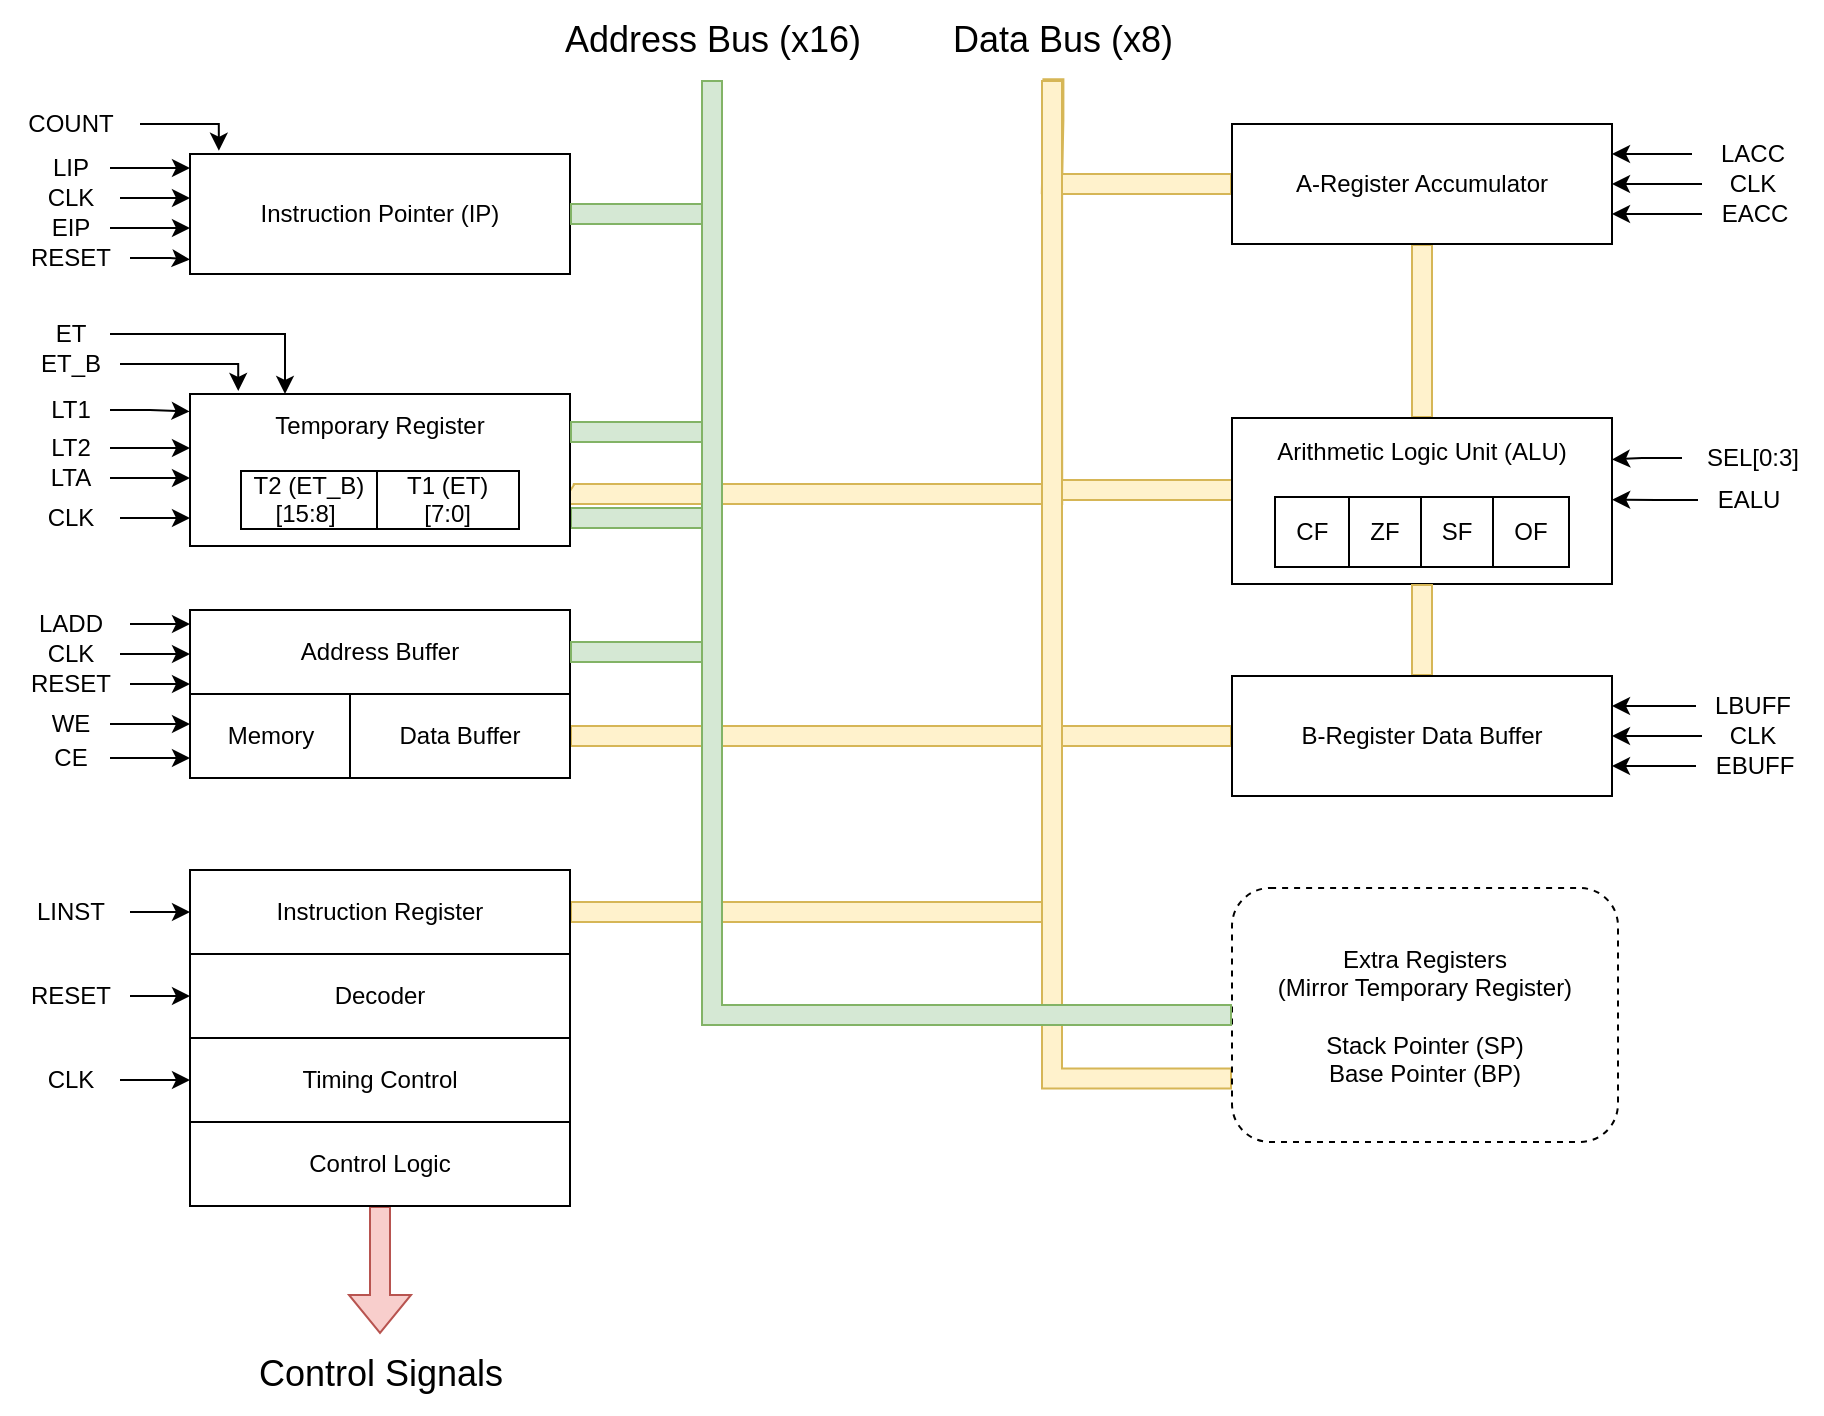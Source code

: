 <mxfile version="24.7.12">
  <diagram name="Page-1" id="ZY_OrxF2BbMYkRoszCv8">
    <mxGraphModel dx="1235" dy="727" grid="0" gridSize="10" guides="1" tooltips="1" connect="1" arrows="1" fold="1" page="0" pageScale="1" pageWidth="850" pageHeight="1100" math="0" shadow="0">
      <root>
        <mxCell id="0" />
        <mxCell id="1" parent="0" />
        <mxCell id="OP_WZOEwzZ8E04Q1PPD2-39" style="edgeStyle=orthogonalEdgeStyle;rounded=0;orthogonalLoop=1;jettySize=auto;html=1;entryX=0.994;entryY=0.648;entryDx=0;entryDy=0;fillColor=#fff2cc;strokeColor=#d6b656;shape=flexArrow;exitX=0.462;exitY=1.015;exitDx=0;exitDy=0;exitPerimeter=0;endArrow=none;endFill=0;entryPerimeter=0;" edge="1" parent="1" source="OP_WZOEwzZ8E04Q1PPD2-38" target="OP_WZOEwzZ8E04Q1PPD2-15">
          <mxGeometry relative="1" as="geometry">
            <Array as="points">
              <mxPoint x="560" y="310" />
              <mxPoint x="319" y="310" />
            </Array>
          </mxGeometry>
        </mxCell>
        <mxCell id="OP_WZOEwzZ8E04Q1PPD2-1" value="Instruction Pointer (IP)" style="rounded=0;whiteSpace=wrap;html=1;" vertex="1" parent="1">
          <mxGeometry x="129" y="140" width="190" height="60" as="geometry" />
        </mxCell>
        <mxCell id="OP_WZOEwzZ8E04Q1PPD2-3" value="" style="edgeStyle=orthogonalEdgeStyle;rounded=0;orthogonalLoop=1;jettySize=auto;html=1;entryX=0.076;entryY=-0.027;entryDx=0;entryDy=0;entryPerimeter=0;" edge="1" parent="1" source="OP_WZOEwzZ8E04Q1PPD2-2" target="OP_WZOEwzZ8E04Q1PPD2-1">
          <mxGeometry relative="1" as="geometry">
            <Array as="points">
              <mxPoint x="143" y="125" />
            </Array>
          </mxGeometry>
        </mxCell>
        <mxCell id="OP_WZOEwzZ8E04Q1PPD2-2" value="COUNT" style="text;html=1;align=center;verticalAlign=middle;resizable=0;points=[];autosize=1;strokeColor=none;fillColor=none;" vertex="1" parent="1">
          <mxGeometry x="34" y="110" width="70" height="30" as="geometry" />
        </mxCell>
        <mxCell id="OP_WZOEwzZ8E04Q1PPD2-7" style="edgeStyle=orthogonalEdgeStyle;rounded=0;orthogonalLoop=1;jettySize=auto;html=1;entryX=0;entryY=0.25;entryDx=0;entryDy=0;" edge="1" parent="1" source="OP_WZOEwzZ8E04Q1PPD2-5">
          <mxGeometry relative="1" as="geometry">
            <mxPoint x="129" y="147" as="targetPoint" />
          </mxGeometry>
        </mxCell>
        <mxCell id="OP_WZOEwzZ8E04Q1PPD2-5" value="LIP" style="text;html=1;align=center;verticalAlign=middle;resizable=0;points=[];autosize=1;strokeColor=none;fillColor=none;" vertex="1" parent="1">
          <mxGeometry x="49" y="132" width="40" height="30" as="geometry" />
        </mxCell>
        <mxCell id="OP_WZOEwzZ8E04Q1PPD2-9" style="edgeStyle=orthogonalEdgeStyle;rounded=0;orthogonalLoop=1;jettySize=auto;html=1;" edge="1" parent="1" source="OP_WZOEwzZ8E04Q1PPD2-8">
          <mxGeometry relative="1" as="geometry">
            <mxPoint x="129" y="162" as="targetPoint" />
          </mxGeometry>
        </mxCell>
        <mxCell id="OP_WZOEwzZ8E04Q1PPD2-8" value="CLK" style="text;html=1;align=center;verticalAlign=middle;resizable=0;points=[];autosize=1;strokeColor=none;fillColor=none;" vertex="1" parent="1">
          <mxGeometry x="44" y="147" width="50" height="30" as="geometry" />
        </mxCell>
        <mxCell id="OP_WZOEwzZ8E04Q1PPD2-11" style="edgeStyle=orthogonalEdgeStyle;rounded=0;orthogonalLoop=1;jettySize=auto;html=1;entryX=0;entryY=0.75;entryDx=0;entryDy=0;" edge="1" parent="1" source="OP_WZOEwzZ8E04Q1PPD2-10">
          <mxGeometry relative="1" as="geometry">
            <mxPoint x="129" y="177" as="targetPoint" />
          </mxGeometry>
        </mxCell>
        <mxCell id="OP_WZOEwzZ8E04Q1PPD2-10" value="EIP" style="text;html=1;align=center;verticalAlign=middle;resizable=0;points=[];autosize=1;strokeColor=none;fillColor=none;" vertex="1" parent="1">
          <mxGeometry x="49" y="162" width="40" height="30" as="geometry" />
        </mxCell>
        <mxCell id="OP_WZOEwzZ8E04Q1PPD2-12" value="RESET" style="text;html=1;align=center;verticalAlign=middle;resizable=0;points=[];autosize=1;strokeColor=none;fillColor=none;" vertex="1" parent="1">
          <mxGeometry x="39" y="177" width="60" height="30" as="geometry" />
        </mxCell>
        <mxCell id="OP_WZOEwzZ8E04Q1PPD2-14" style="edgeStyle=orthogonalEdgeStyle;rounded=0;orthogonalLoop=1;jettySize=auto;html=1;entryX=0;entryY=0.88;entryDx=0;entryDy=0;entryPerimeter=0;" edge="1" parent="1" source="OP_WZOEwzZ8E04Q1PPD2-12" target="OP_WZOEwzZ8E04Q1PPD2-1">
          <mxGeometry relative="1" as="geometry" />
        </mxCell>
        <mxCell id="OP_WZOEwzZ8E04Q1PPD2-104" style="edgeStyle=orthogonalEdgeStyle;rounded=0;orthogonalLoop=1;jettySize=auto;html=1;entryX=1;entryY=0.5;entryDx=0;entryDy=0;fillColor=#d5e8d4;strokeColor=#82b366;shape=flexArrow;endArrow=none;endFill=0;" edge="1" parent="1" source="OP_WZOEwzZ8E04Q1PPD2-15" target="OP_WZOEwzZ8E04Q1PPD2-40">
          <mxGeometry relative="1" as="geometry">
            <Array as="points">
              <mxPoint x="390" y="322" />
              <mxPoint x="390" y="389" />
            </Array>
          </mxGeometry>
        </mxCell>
        <mxCell id="OP_WZOEwzZ8E04Q1PPD2-15" value="&lt;div&gt;&lt;span style=&quot;background-color: initial;&quot;&gt;&lt;br&gt;&lt;/span&gt;&lt;/div&gt;&lt;div&gt;&lt;span style=&quot;background-color: initial;&quot;&gt;Temporary Register&lt;/span&gt;&lt;br&gt;&lt;/div&gt;&lt;div&gt;&lt;span style=&quot;background-color: initial;&quot;&gt;&lt;br&gt;&lt;/span&gt;&lt;/div&gt;&lt;div style=&quot;padding: 0px; margin-top: 0px; margin-right: 0px;&quot;&gt;&lt;table align=&quot;center&quot; cellpadding=&quot;0&quot; style=&quot;border: 1px solid rgb(0, 0, 0); border-collapse: collapse;&quot; border=&quot;1&quot;&gt;&lt;tbody&gt;&lt;tr&gt;&lt;td&gt;T2 (ET_B)&lt;br&gt;&amp;nbsp; &amp;nbsp; &amp;nbsp;[15:8]&amp;nbsp; &amp;nbsp; &amp;nbsp;&amp;nbsp;&lt;/td&gt;&lt;td&gt;T1 (ET)&lt;br&gt;&amp;nbsp; &amp;nbsp; &amp;nbsp; &amp;nbsp;[7:0]&amp;nbsp; &amp;nbsp; &amp;nbsp; &amp;nbsp;&lt;/td&gt;&lt;/tr&gt;&lt;/tbody&gt;&lt;/table&gt;&lt;br&gt;&lt;/div&gt;" style="rounded=0;whiteSpace=wrap;html=1;" vertex="1" parent="1">
          <mxGeometry x="129" y="260" width="190" height="76" as="geometry" />
        </mxCell>
        <mxCell id="OP_WZOEwzZ8E04Q1PPD2-19" value="LT1" style="text;html=1;align=center;verticalAlign=middle;resizable=0;points=[];autosize=1;strokeColor=none;fillColor=none;" vertex="1" parent="1">
          <mxGeometry x="49" y="253" width="40" height="30" as="geometry" />
        </mxCell>
        <mxCell id="OP_WZOEwzZ8E04Q1PPD2-20" style="edgeStyle=orthogonalEdgeStyle;rounded=0;orthogonalLoop=1;jettySize=auto;html=1;" edge="1" parent="1" source="OP_WZOEwzZ8E04Q1PPD2-21">
          <mxGeometry relative="1" as="geometry">
            <mxPoint x="129" y="287" as="targetPoint" />
          </mxGeometry>
        </mxCell>
        <mxCell id="OP_WZOEwzZ8E04Q1PPD2-21" value="LT2" style="text;html=1;align=center;verticalAlign=middle;resizable=0;points=[];autosize=1;strokeColor=none;fillColor=none;" vertex="1" parent="1">
          <mxGeometry x="49" y="272" width="40" height="30" as="geometry" />
        </mxCell>
        <mxCell id="OP_WZOEwzZ8E04Q1PPD2-22" style="edgeStyle=orthogonalEdgeStyle;rounded=0;orthogonalLoop=1;jettySize=auto;html=1;entryX=0;entryY=0.75;entryDx=0;entryDy=0;" edge="1" parent="1" source="OP_WZOEwzZ8E04Q1PPD2-23">
          <mxGeometry relative="1" as="geometry">
            <mxPoint x="129" y="302" as="targetPoint" />
          </mxGeometry>
        </mxCell>
        <mxCell id="OP_WZOEwzZ8E04Q1PPD2-23" value="LTA" style="text;html=1;align=center;verticalAlign=middle;resizable=0;points=[];autosize=1;strokeColor=none;fillColor=none;" vertex="1" parent="1">
          <mxGeometry x="49" y="287" width="40" height="30" as="geometry" />
        </mxCell>
        <mxCell id="OP_WZOEwzZ8E04Q1PPD2-128" style="edgeStyle=orthogonalEdgeStyle;rounded=0;orthogonalLoop=1;jettySize=auto;html=1;entryX=0;entryY=0.75;entryDx=0;entryDy=0;" edge="1" parent="1" source="OP_WZOEwzZ8E04Q1PPD2-24">
          <mxGeometry relative="1" as="geometry">
            <mxPoint x="129.0" y="322" as="targetPoint" />
          </mxGeometry>
        </mxCell>
        <mxCell id="OP_WZOEwzZ8E04Q1PPD2-24" value="CLK" style="text;html=1;align=center;verticalAlign=middle;resizable=0;points=[];autosize=1;strokeColor=none;fillColor=none;" vertex="1" parent="1">
          <mxGeometry x="44" y="307" width="50" height="30" as="geometry" />
        </mxCell>
        <mxCell id="OP_WZOEwzZ8E04Q1PPD2-28" value="ET_B" style="text;html=1;align=center;verticalAlign=middle;resizable=0;points=[];autosize=1;strokeColor=none;fillColor=none;" vertex="1" parent="1">
          <mxGeometry x="44" y="230" width="50" height="30" as="geometry" />
        </mxCell>
        <mxCell id="OP_WZOEwzZ8E04Q1PPD2-31" style="edgeStyle=orthogonalEdgeStyle;rounded=0;orthogonalLoop=1;jettySize=auto;html=1;entryX=0.25;entryY=0;entryDx=0;entryDy=0;" edge="1" parent="1" source="OP_WZOEwzZ8E04Q1PPD2-29" target="OP_WZOEwzZ8E04Q1PPD2-15">
          <mxGeometry relative="1" as="geometry" />
        </mxCell>
        <mxCell id="OP_WZOEwzZ8E04Q1PPD2-29" value="ET" style="text;html=1;align=center;verticalAlign=middle;resizable=0;points=[];autosize=1;strokeColor=none;fillColor=none;" vertex="1" parent="1">
          <mxGeometry x="49" y="215" width="40" height="30" as="geometry" />
        </mxCell>
        <mxCell id="OP_WZOEwzZ8E04Q1PPD2-30" style="edgeStyle=orthogonalEdgeStyle;rounded=0;orthogonalLoop=1;jettySize=auto;html=1;entryX=0.127;entryY=-0.02;entryDx=0;entryDy=0;entryPerimeter=0;" edge="1" parent="1" source="OP_WZOEwzZ8E04Q1PPD2-28" target="OP_WZOEwzZ8E04Q1PPD2-15">
          <mxGeometry relative="1" as="geometry">
            <Array as="points">
              <mxPoint x="153" y="245" />
            </Array>
          </mxGeometry>
        </mxCell>
        <mxCell id="OP_WZOEwzZ8E04Q1PPD2-35" style="edgeStyle=orthogonalEdgeStyle;rounded=0;orthogonalLoop=1;jettySize=auto;html=1;entryX=1;entryY=0.5;entryDx=0;entryDy=0;shape=flexArrow;fillColor=#d5e8d4;strokeColor=#82b366;endArrow=none;endFill=0;" edge="1" parent="1" source="OP_WZOEwzZ8E04Q1PPD2-34" target="OP_WZOEwzZ8E04Q1PPD2-1">
          <mxGeometry relative="1" as="geometry">
            <Array as="points">
              <mxPoint x="390" y="170" />
            </Array>
          </mxGeometry>
        </mxCell>
        <mxCell id="OP_WZOEwzZ8E04Q1PPD2-37" style="edgeStyle=orthogonalEdgeStyle;rounded=0;orthogonalLoop=1;jettySize=auto;html=1;shape=flexArrow;fillColor=#d5e8d4;strokeColor=#82b366;endArrow=none;endFill=0;entryX=1;entryY=0.25;entryDx=0;entryDy=0;" edge="1" parent="1" source="OP_WZOEwzZ8E04Q1PPD2-34" target="OP_WZOEwzZ8E04Q1PPD2-15">
          <mxGeometry relative="1" as="geometry">
            <mxPoint x="322" y="275" as="targetPoint" />
            <Array as="points">
              <mxPoint x="390" y="279" />
            </Array>
          </mxGeometry>
        </mxCell>
        <mxCell id="OP_WZOEwzZ8E04Q1PPD2-34" value="Address Bus (x16)" style="text;html=1;align=center;verticalAlign=middle;resizable=0;points=[];autosize=1;strokeColor=none;fillColor=none;fontSize=18;" vertex="1" parent="1">
          <mxGeometry x="305" y="63" width="170" height="40" as="geometry" />
        </mxCell>
        <mxCell id="OP_WZOEwzZ8E04Q1PPD2-69" style="edgeStyle=orthogonalEdgeStyle;rounded=0;orthogonalLoop=1;jettySize=auto;html=1;entryX=1;entryY=0.5;entryDx=0;entryDy=0;fillColor=#fff2cc;strokeColor=#d6b656;shape=flexArrow;endArrow=none;endFill=0;" edge="1" parent="1" source="OP_WZOEwzZ8E04Q1PPD2-38" target="OP_WZOEwzZ8E04Q1PPD2-60">
          <mxGeometry relative="1" as="geometry">
            <Array as="points">
              <mxPoint x="560" y="431" />
            </Array>
          </mxGeometry>
        </mxCell>
        <mxCell id="OP_WZOEwzZ8E04Q1PPD2-92" style="edgeStyle=orthogonalEdgeStyle;rounded=0;orthogonalLoop=1;jettySize=auto;html=1;entryX=1;entryY=0.5;entryDx=0;entryDy=0;fillColor=#fff2cc;strokeColor=#d6b656;shape=flexArrow;endArrow=none;endFill=0;" edge="1" parent="1" source="OP_WZOEwzZ8E04Q1PPD2-38" target="OP_WZOEwzZ8E04Q1PPD2-70">
          <mxGeometry relative="1" as="geometry">
            <Array as="points">
              <mxPoint x="560" y="519" />
            </Array>
          </mxGeometry>
        </mxCell>
        <mxCell id="OP_WZOEwzZ8E04Q1PPD2-105" style="edgeStyle=orthogonalEdgeStyle;rounded=0;orthogonalLoop=1;jettySize=auto;html=1;entryX=0;entryY=0.5;entryDx=0;entryDy=0;exitX=0.467;exitY=0.979;exitDx=0;exitDy=0;exitPerimeter=0;fillColor=#fff2cc;strokeColor=#d6b656;shape=flexArrow;endArrow=none;endFill=0;" edge="1" parent="1" source="OP_WZOEwzZ8E04Q1PPD2-38" target="OP_WZOEwzZ8E04Q1PPD2-98">
          <mxGeometry relative="1" as="geometry">
            <Array as="points">
              <mxPoint x="561" y="123" />
              <mxPoint x="560" y="155" />
            </Array>
          </mxGeometry>
        </mxCell>
        <mxCell id="OP_WZOEwzZ8E04Q1PPD2-118" style="edgeStyle=orthogonalEdgeStyle;rounded=0;orthogonalLoop=1;jettySize=auto;html=1;entryX=0;entryY=0.5;entryDx=0;entryDy=0;fillColor=#fff2cc;strokeColor=#d6b656;shape=flexArrow;endArrow=none;endFill=0;" edge="1" parent="1" source="OP_WZOEwzZ8E04Q1PPD2-38" target="OP_WZOEwzZ8E04Q1PPD2-106">
          <mxGeometry relative="1" as="geometry">
            <Array as="points">
              <mxPoint x="560" y="308" />
              <mxPoint x="650" y="308" />
            </Array>
          </mxGeometry>
        </mxCell>
        <mxCell id="OP_WZOEwzZ8E04Q1PPD2-126" style="edgeStyle=orthogonalEdgeStyle;rounded=0;orthogonalLoop=1;jettySize=auto;html=1;entryX=0;entryY=0.5;entryDx=0;entryDy=0;fillColor=#fff2cc;strokeColor=#d6b656;shape=flexArrow;endArrow=none;endFill=0;" edge="1" parent="1" source="OP_WZOEwzZ8E04Q1PPD2-38" target="OP_WZOEwzZ8E04Q1PPD2-121">
          <mxGeometry relative="1" as="geometry">
            <Array as="points">
              <mxPoint x="560" y="431" />
            </Array>
          </mxGeometry>
        </mxCell>
        <mxCell id="OP_WZOEwzZ8E04Q1PPD2-167" style="edgeStyle=orthogonalEdgeStyle;rounded=0;orthogonalLoop=1;jettySize=auto;html=1;fillColor=#fff2cc;strokeColor=#d6b656;shape=flexArrow;endArrow=none;endFill=0;entryX=0;entryY=0.75;entryDx=0;entryDy=0;" edge="1" parent="1" source="OP_WZOEwzZ8E04Q1PPD2-38" target="OP_WZOEwzZ8E04Q1PPD2-166">
          <mxGeometry relative="1" as="geometry">
            <mxPoint x="644" y="601" as="targetPoint" />
            <Array as="points">
              <mxPoint x="560" y="602" />
            </Array>
          </mxGeometry>
        </mxCell>
        <mxCell id="OP_WZOEwzZ8E04Q1PPD2-38" value="Data Bus (x8)" style="text;html=1;align=center;verticalAlign=middle;resizable=0;points=[];autosize=1;strokeColor=none;fillColor=none;fontSize=18;" vertex="1" parent="1">
          <mxGeometry x="500" y="63" width="130" height="40" as="geometry" />
        </mxCell>
        <mxCell id="OP_WZOEwzZ8E04Q1PPD2-40" value="Address Buffer" style="rounded=0;whiteSpace=wrap;html=1;" vertex="1" parent="1">
          <mxGeometry x="129" y="368" width="190" height="42" as="geometry" />
        </mxCell>
        <mxCell id="OP_WZOEwzZ8E04Q1PPD2-41" style="edgeStyle=orthogonalEdgeStyle;rounded=0;orthogonalLoop=1;jettySize=auto;html=1;entryX=0;entryY=0.25;entryDx=0;entryDy=0;" edge="1" parent="1" source="OP_WZOEwzZ8E04Q1PPD2-42">
          <mxGeometry relative="1" as="geometry">
            <mxPoint x="129" y="375" as="targetPoint" />
          </mxGeometry>
        </mxCell>
        <mxCell id="OP_WZOEwzZ8E04Q1PPD2-42" value="LADD" style="text;html=1;align=center;verticalAlign=middle;resizable=0;points=[];autosize=1;strokeColor=none;fillColor=none;" vertex="1" parent="1">
          <mxGeometry x="39" y="360" width="60" height="30" as="geometry" />
        </mxCell>
        <mxCell id="OP_WZOEwzZ8E04Q1PPD2-43" style="edgeStyle=orthogonalEdgeStyle;rounded=0;orthogonalLoop=1;jettySize=auto;html=1;" edge="1" parent="1" source="OP_WZOEwzZ8E04Q1PPD2-44">
          <mxGeometry relative="1" as="geometry">
            <mxPoint x="129" y="390" as="targetPoint" />
          </mxGeometry>
        </mxCell>
        <mxCell id="OP_WZOEwzZ8E04Q1PPD2-44" value="CLK" style="text;html=1;align=center;verticalAlign=middle;resizable=0;points=[];autosize=1;strokeColor=none;fillColor=none;" vertex="1" parent="1">
          <mxGeometry x="44" y="375" width="50" height="30" as="geometry" />
        </mxCell>
        <mxCell id="OP_WZOEwzZ8E04Q1PPD2-45" style="edgeStyle=orthogonalEdgeStyle;rounded=0;orthogonalLoop=1;jettySize=auto;html=1;entryX=0;entryY=0.75;entryDx=0;entryDy=0;" edge="1" parent="1" source="OP_WZOEwzZ8E04Q1PPD2-46">
          <mxGeometry relative="1" as="geometry">
            <mxPoint x="129" y="405" as="targetPoint" />
          </mxGeometry>
        </mxCell>
        <mxCell id="OP_WZOEwzZ8E04Q1PPD2-46" value="RESET" style="text;html=1;align=center;verticalAlign=middle;resizable=0;points=[];autosize=1;strokeColor=none;fillColor=none;" vertex="1" parent="1">
          <mxGeometry x="39" y="390" width="60" height="30" as="geometry" />
        </mxCell>
        <mxCell id="OP_WZOEwzZ8E04Q1PPD2-51" value="Memory" style="rounded=0;whiteSpace=wrap;html=1;" vertex="1" parent="1">
          <mxGeometry x="129" y="410" width="81" height="42" as="geometry" />
        </mxCell>
        <mxCell id="OP_WZOEwzZ8E04Q1PPD2-56" style="edgeStyle=orthogonalEdgeStyle;rounded=0;orthogonalLoop=1;jettySize=auto;html=1;entryX=0;entryY=0.75;entryDx=0;entryDy=0;" edge="1" parent="1" source="OP_WZOEwzZ8E04Q1PPD2-57">
          <mxGeometry relative="1" as="geometry">
            <mxPoint x="129" y="442" as="targetPoint" />
          </mxGeometry>
        </mxCell>
        <mxCell id="OP_WZOEwzZ8E04Q1PPD2-57" value="CE" style="text;html=1;align=center;verticalAlign=middle;resizable=0;points=[];autosize=1;strokeColor=none;fillColor=none;" vertex="1" parent="1">
          <mxGeometry x="49" y="427" width="40" height="30" as="geometry" />
        </mxCell>
        <mxCell id="OP_WZOEwzZ8E04Q1PPD2-60" value="Data Buffer" style="rounded=0;whiteSpace=wrap;html=1;" vertex="1" parent="1">
          <mxGeometry x="209" y="410" width="110" height="42" as="geometry" />
        </mxCell>
        <mxCell id="OP_WZOEwzZ8E04Q1PPD2-66" style="edgeStyle=orthogonalEdgeStyle;rounded=0;orthogonalLoop=1;jettySize=auto;html=1;entryX=0;entryY=0.75;entryDx=0;entryDy=0;" edge="1" parent="1" source="OP_WZOEwzZ8E04Q1PPD2-67">
          <mxGeometry relative="1" as="geometry">
            <mxPoint x="129" y="425" as="targetPoint" />
          </mxGeometry>
        </mxCell>
        <mxCell id="OP_WZOEwzZ8E04Q1PPD2-67" value="WE" style="text;html=1;align=center;verticalAlign=middle;resizable=0;points=[];autosize=1;strokeColor=none;fillColor=none;" vertex="1" parent="1">
          <mxGeometry x="49" y="410" width="40" height="30" as="geometry" />
        </mxCell>
        <mxCell id="OP_WZOEwzZ8E04Q1PPD2-68" style="edgeStyle=orthogonalEdgeStyle;rounded=0;orthogonalLoop=1;jettySize=auto;html=1;entryX=1;entryY=0.5;entryDx=0;entryDy=0;fillColor=#d5e8d4;strokeColor=#82b366;shape=flexArrow;endArrow=none;endFill=0;" edge="1" parent="1" source="OP_WZOEwzZ8E04Q1PPD2-34" target="OP_WZOEwzZ8E04Q1PPD2-40">
          <mxGeometry relative="1" as="geometry" />
        </mxCell>
        <mxCell id="OP_WZOEwzZ8E04Q1PPD2-70" value="Instruction Register" style="rounded=0;whiteSpace=wrap;html=1;" vertex="1" parent="1">
          <mxGeometry x="129" y="498" width="190" height="42" as="geometry" />
        </mxCell>
        <mxCell id="OP_WZOEwzZ8E04Q1PPD2-71" style="edgeStyle=orthogonalEdgeStyle;rounded=0;orthogonalLoop=1;jettySize=auto;html=1;entryX=0;entryY=0.25;entryDx=0;entryDy=0;" edge="1" parent="1" source="OP_WZOEwzZ8E04Q1PPD2-72">
          <mxGeometry relative="1" as="geometry">
            <mxPoint x="129" y="519" as="targetPoint" />
          </mxGeometry>
        </mxCell>
        <mxCell id="OP_WZOEwzZ8E04Q1PPD2-72" value="LINST" style="text;html=1;align=center;verticalAlign=middle;resizable=0;points=[];autosize=1;strokeColor=none;fillColor=none;" vertex="1" parent="1">
          <mxGeometry x="39" y="504" width="60" height="30" as="geometry" />
        </mxCell>
        <mxCell id="OP_WZOEwzZ8E04Q1PPD2-78" value="Decoder" style="rounded=0;whiteSpace=wrap;html=1;" vertex="1" parent="1">
          <mxGeometry x="129" y="540" width="190" height="42" as="geometry" />
        </mxCell>
        <mxCell id="OP_WZOEwzZ8E04Q1PPD2-79" style="edgeStyle=orthogonalEdgeStyle;rounded=0;orthogonalLoop=1;jettySize=auto;html=1;entryX=0;entryY=0.25;entryDx=0;entryDy=0;" edge="1" parent="1" source="OP_WZOEwzZ8E04Q1PPD2-80">
          <mxGeometry relative="1" as="geometry">
            <mxPoint x="129" y="561" as="targetPoint" />
          </mxGeometry>
        </mxCell>
        <mxCell id="OP_WZOEwzZ8E04Q1PPD2-80" value="RESET" style="text;html=1;align=center;verticalAlign=middle;resizable=0;points=[];autosize=1;strokeColor=none;fillColor=none;" vertex="1" parent="1">
          <mxGeometry x="39" y="546" width="60" height="30" as="geometry" />
        </mxCell>
        <mxCell id="OP_WZOEwzZ8E04Q1PPD2-83" value="Timing Control" style="rounded=0;whiteSpace=wrap;html=1;" vertex="1" parent="1">
          <mxGeometry x="129" y="582" width="190" height="42" as="geometry" />
        </mxCell>
        <mxCell id="OP_WZOEwzZ8E04Q1PPD2-84" style="edgeStyle=orthogonalEdgeStyle;rounded=0;orthogonalLoop=1;jettySize=auto;html=1;entryX=0;entryY=0.25;entryDx=0;entryDy=0;" edge="1" parent="1" source="OP_WZOEwzZ8E04Q1PPD2-85">
          <mxGeometry relative="1" as="geometry">
            <mxPoint x="129" y="603" as="targetPoint" />
          </mxGeometry>
        </mxCell>
        <mxCell id="OP_WZOEwzZ8E04Q1PPD2-85" value="CLK" style="text;html=1;align=center;verticalAlign=middle;resizable=0;points=[];autosize=1;strokeColor=none;fillColor=none;" vertex="1" parent="1">
          <mxGeometry x="44" y="588" width="50" height="30" as="geometry" />
        </mxCell>
        <mxCell id="OP_WZOEwzZ8E04Q1PPD2-91" value="" style="edgeStyle=orthogonalEdgeStyle;rounded=0;orthogonalLoop=1;jettySize=auto;html=1;shape=flexArrow;fillColor=#f8cecc;strokeColor=#b85450;" edge="1" parent="1" source="OP_WZOEwzZ8E04Q1PPD2-86" target="OP_WZOEwzZ8E04Q1PPD2-90">
          <mxGeometry relative="1" as="geometry" />
        </mxCell>
        <mxCell id="OP_WZOEwzZ8E04Q1PPD2-86" value="Control Logic" style="rounded=0;whiteSpace=wrap;html=1;" vertex="1" parent="1">
          <mxGeometry x="129" y="624" width="190" height="42" as="geometry" />
        </mxCell>
        <mxCell id="OP_WZOEwzZ8E04Q1PPD2-90" value="Control Signals" style="text;html=1;align=center;verticalAlign=middle;resizable=0;points=[];autosize=1;strokeColor=none;fillColor=none;fontSize=18;" vertex="1" parent="1">
          <mxGeometry x="149" y="730" width="150" height="40" as="geometry" />
        </mxCell>
        <mxCell id="OP_WZOEwzZ8E04Q1PPD2-97" style="edgeStyle=orthogonalEdgeStyle;rounded=0;orthogonalLoop=1;jettySize=auto;html=1;entryX=1;entryY=0.25;entryDx=0;entryDy=0;" edge="1" parent="1" source="OP_WZOEwzZ8E04Q1PPD2-94" target="OP_WZOEwzZ8E04Q1PPD2-98">
          <mxGeometry relative="1" as="geometry">
            <mxPoint x="880" y="200" as="targetPoint" />
          </mxGeometry>
        </mxCell>
        <mxCell id="OP_WZOEwzZ8E04Q1PPD2-94" value="LACC" style="text;html=1;align=center;verticalAlign=middle;resizable=0;points=[];autosize=1;strokeColor=none;fillColor=none;" vertex="1" parent="1">
          <mxGeometry x="880" y="125" width="60" height="30" as="geometry" />
        </mxCell>
        <mxCell id="OP_WZOEwzZ8E04Q1PPD2-116" style="edgeStyle=orthogonalEdgeStyle;rounded=0;orthogonalLoop=1;jettySize=auto;html=1;entryX=0.5;entryY=0;entryDx=0;entryDy=0;fillColor=#fff2cc;strokeColor=#d6b656;shape=flexArrow;endArrow=none;endFill=0;" edge="1" parent="1" source="OP_WZOEwzZ8E04Q1PPD2-98" target="OP_WZOEwzZ8E04Q1PPD2-106">
          <mxGeometry relative="1" as="geometry" />
        </mxCell>
        <mxCell id="OP_WZOEwzZ8E04Q1PPD2-98" value="A-Register Accumulator" style="rounded=0;whiteSpace=wrap;html=1;" vertex="1" parent="1">
          <mxGeometry x="650" y="125" width="190" height="60" as="geometry" />
        </mxCell>
        <mxCell id="OP_WZOEwzZ8E04Q1PPD2-100" style="edgeStyle=orthogonalEdgeStyle;rounded=0;orthogonalLoop=1;jettySize=auto;html=1;entryX=1;entryY=0.5;entryDx=0;entryDy=0;" edge="1" parent="1" source="OP_WZOEwzZ8E04Q1PPD2-99" target="OP_WZOEwzZ8E04Q1PPD2-98">
          <mxGeometry relative="1" as="geometry" />
        </mxCell>
        <mxCell id="OP_WZOEwzZ8E04Q1PPD2-99" value="CLK" style="text;html=1;align=center;verticalAlign=middle;resizable=0;points=[];autosize=1;strokeColor=none;fillColor=none;" vertex="1" parent="1">
          <mxGeometry x="885" y="140" width="50" height="30" as="geometry" />
        </mxCell>
        <mxCell id="OP_WZOEwzZ8E04Q1PPD2-102" style="edgeStyle=orthogonalEdgeStyle;rounded=0;orthogonalLoop=1;jettySize=auto;html=1;entryX=1;entryY=0.75;entryDx=0;entryDy=0;" edge="1" parent="1" source="OP_WZOEwzZ8E04Q1PPD2-101" target="OP_WZOEwzZ8E04Q1PPD2-98">
          <mxGeometry relative="1" as="geometry" />
        </mxCell>
        <mxCell id="OP_WZOEwzZ8E04Q1PPD2-101" value="EACC" style="text;html=1;align=center;verticalAlign=middle;resizable=0;points=[];autosize=1;strokeColor=none;fillColor=none;" vertex="1" parent="1">
          <mxGeometry x="885" y="157" width="51" height="26" as="geometry" />
        </mxCell>
        <mxCell id="OP_WZOEwzZ8E04Q1PPD2-106" value="&lt;div&gt;&lt;br&gt;&lt;/div&gt;Arithmetic Logic Unit (ALU)&lt;div&gt;&lt;br&gt;&lt;div&gt;&lt;table cellpadding=&quot;10&quot; align=&quot;center&quot; style=&quot;border: 1px solid rgb(0, 0, 0); border-collapse: collapse;&quot; border=&quot;1&quot;&gt;&lt;tbody&gt;&lt;tr&gt;&lt;td style=&quot;border-collapse: collapse;&quot; border=&quot;1&quot;&gt;CF&lt;/td&gt;&lt;td&gt;ZF&lt;/td&gt;&lt;td&gt;SF&lt;/td&gt;&lt;td&gt;OF&lt;/td&gt;&lt;/tr&gt;&lt;/tbody&gt;&lt;/table&gt;&lt;br&gt;&lt;/div&gt;&lt;/div&gt;" style="rounded=0;whiteSpace=wrap;html=1;" vertex="1" parent="1">
          <mxGeometry x="650" y="272" width="190" height="83" as="geometry" />
        </mxCell>
        <mxCell id="OP_WZOEwzZ8E04Q1PPD2-113" style="edgeStyle=orthogonalEdgeStyle;rounded=0;orthogonalLoop=1;jettySize=auto;html=1;entryX=1;entryY=0.25;entryDx=0;entryDy=0;" edge="1" parent="1" source="OP_WZOEwzZ8E04Q1PPD2-107" target="OP_WZOEwzZ8E04Q1PPD2-106">
          <mxGeometry relative="1" as="geometry" />
        </mxCell>
        <mxCell id="OP_WZOEwzZ8E04Q1PPD2-107" value="SEL[0:3]" style="text;html=1;align=center;verticalAlign=middle;resizable=0;points=[];autosize=1;strokeColor=none;fillColor=none;" vertex="1" parent="1">
          <mxGeometry x="875" y="277" width="70" height="30" as="geometry" />
        </mxCell>
        <mxCell id="OP_WZOEwzZ8E04Q1PPD2-108" value="EALU" style="text;html=1;align=center;verticalAlign=middle;resizable=0;points=[];autosize=1;strokeColor=none;fillColor=none;" vertex="1" parent="1">
          <mxGeometry x="883" y="298" width="50" height="30" as="geometry" />
        </mxCell>
        <mxCell id="OP_WZOEwzZ8E04Q1PPD2-115" style="edgeStyle=orthogonalEdgeStyle;rounded=0;orthogonalLoop=1;jettySize=auto;html=1;entryX=1.011;entryY=0.649;entryDx=0;entryDy=0;entryPerimeter=0;" edge="1" parent="1" source="OP_WZOEwzZ8E04Q1PPD2-108">
          <mxGeometry relative="1" as="geometry">
            <mxPoint x="840.09" y="312.867" as="targetPoint" />
          </mxGeometry>
        </mxCell>
        <mxCell id="OP_WZOEwzZ8E04Q1PPD2-119" style="edgeStyle=orthogonalEdgeStyle;rounded=0;orthogonalLoop=1;jettySize=auto;html=1;entryX=1;entryY=0.25;entryDx=0;entryDy=0;" edge="1" parent="1" source="OP_WZOEwzZ8E04Q1PPD2-120" target="OP_WZOEwzZ8E04Q1PPD2-121">
          <mxGeometry relative="1" as="geometry">
            <mxPoint x="880" y="476" as="targetPoint" />
          </mxGeometry>
        </mxCell>
        <mxCell id="OP_WZOEwzZ8E04Q1PPD2-120" value="LBUFF" style="text;html=1;align=center;verticalAlign=middle;resizable=0;points=[];autosize=1;strokeColor=none;fillColor=none;" vertex="1" parent="1">
          <mxGeometry x="882" y="403" width="56" height="26" as="geometry" />
        </mxCell>
        <mxCell id="OP_WZOEwzZ8E04Q1PPD2-127" style="edgeStyle=orthogonalEdgeStyle;rounded=0;orthogonalLoop=1;jettySize=auto;html=1;entryX=0.5;entryY=1;entryDx=0;entryDy=0;fillColor=#fff2cc;strokeColor=#d6b656;shape=flexArrow;endArrow=none;endFill=0;" edge="1" parent="1" source="OP_WZOEwzZ8E04Q1PPD2-121" target="OP_WZOEwzZ8E04Q1PPD2-106">
          <mxGeometry relative="1" as="geometry" />
        </mxCell>
        <mxCell id="OP_WZOEwzZ8E04Q1PPD2-121" value="B-Register Data Buffer" style="rounded=0;whiteSpace=wrap;html=1;" vertex="1" parent="1">
          <mxGeometry x="650" y="401" width="190" height="60" as="geometry" />
        </mxCell>
        <mxCell id="OP_WZOEwzZ8E04Q1PPD2-122" style="edgeStyle=orthogonalEdgeStyle;rounded=0;orthogonalLoop=1;jettySize=auto;html=1;entryX=1;entryY=0.5;entryDx=0;entryDy=0;" edge="1" parent="1" source="OP_WZOEwzZ8E04Q1PPD2-123" target="OP_WZOEwzZ8E04Q1PPD2-121">
          <mxGeometry relative="1" as="geometry" />
        </mxCell>
        <mxCell id="OP_WZOEwzZ8E04Q1PPD2-123" value="CLK" style="text;html=1;align=center;verticalAlign=middle;resizable=0;points=[];autosize=1;strokeColor=none;fillColor=none;" vertex="1" parent="1">
          <mxGeometry x="885" y="416" width="50" height="30" as="geometry" />
        </mxCell>
        <mxCell id="OP_WZOEwzZ8E04Q1PPD2-124" style="edgeStyle=orthogonalEdgeStyle;rounded=0;orthogonalLoop=1;jettySize=auto;html=1;entryX=1;entryY=0.75;entryDx=0;entryDy=0;" edge="1" parent="1" source="OP_WZOEwzZ8E04Q1PPD2-125" target="OP_WZOEwzZ8E04Q1PPD2-121">
          <mxGeometry relative="1" as="geometry" />
        </mxCell>
        <mxCell id="OP_WZOEwzZ8E04Q1PPD2-125" value="EBUFF" style="text;html=1;align=center;verticalAlign=middle;resizable=0;points=[];autosize=1;strokeColor=none;fillColor=none;" vertex="1" parent="1">
          <mxGeometry x="882" y="433" width="57" height="26" as="geometry" />
        </mxCell>
        <mxCell id="OP_WZOEwzZ8E04Q1PPD2-130" style="edgeStyle=orthogonalEdgeStyle;rounded=0;orthogonalLoop=1;jettySize=auto;html=1;entryX=-0.001;entryY=0.115;entryDx=0;entryDy=0;entryPerimeter=0;" edge="1" parent="1" source="OP_WZOEwzZ8E04Q1PPD2-19" target="OP_WZOEwzZ8E04Q1PPD2-15">
          <mxGeometry relative="1" as="geometry" />
        </mxCell>
        <mxCell id="OP_WZOEwzZ8E04Q1PPD2-166" value="Extra Registers&lt;div&gt;(Mirror Temporary Register)&lt;/div&gt;&lt;div&gt;&lt;br&gt;&lt;/div&gt;&lt;div&gt;Stack Pointer (SP)&lt;/div&gt;&lt;div&gt;Base Pointer (BP)&lt;/div&gt;" style="rounded=1;whiteSpace=wrap;html=1;dashed=1;" vertex="1" parent="1">
          <mxGeometry x="650" y="507" width="193" height="127" as="geometry" />
        </mxCell>
        <mxCell id="OP_WZOEwzZ8E04Q1PPD2-168" style="edgeStyle=orthogonalEdgeStyle;rounded=0;orthogonalLoop=1;jettySize=auto;html=1;entryX=0;entryY=0.5;entryDx=0;entryDy=0;fillColor=#d5e8d4;strokeColor=#82b366;shape=flexArrow;endArrow=none;endFill=0;" edge="1" parent="1" source="OP_WZOEwzZ8E04Q1PPD2-34" target="OP_WZOEwzZ8E04Q1PPD2-166">
          <mxGeometry relative="1" as="geometry">
            <Array as="points">
              <mxPoint x="390" y="571" />
            </Array>
          </mxGeometry>
        </mxCell>
      </root>
    </mxGraphModel>
  </diagram>
</mxfile>
